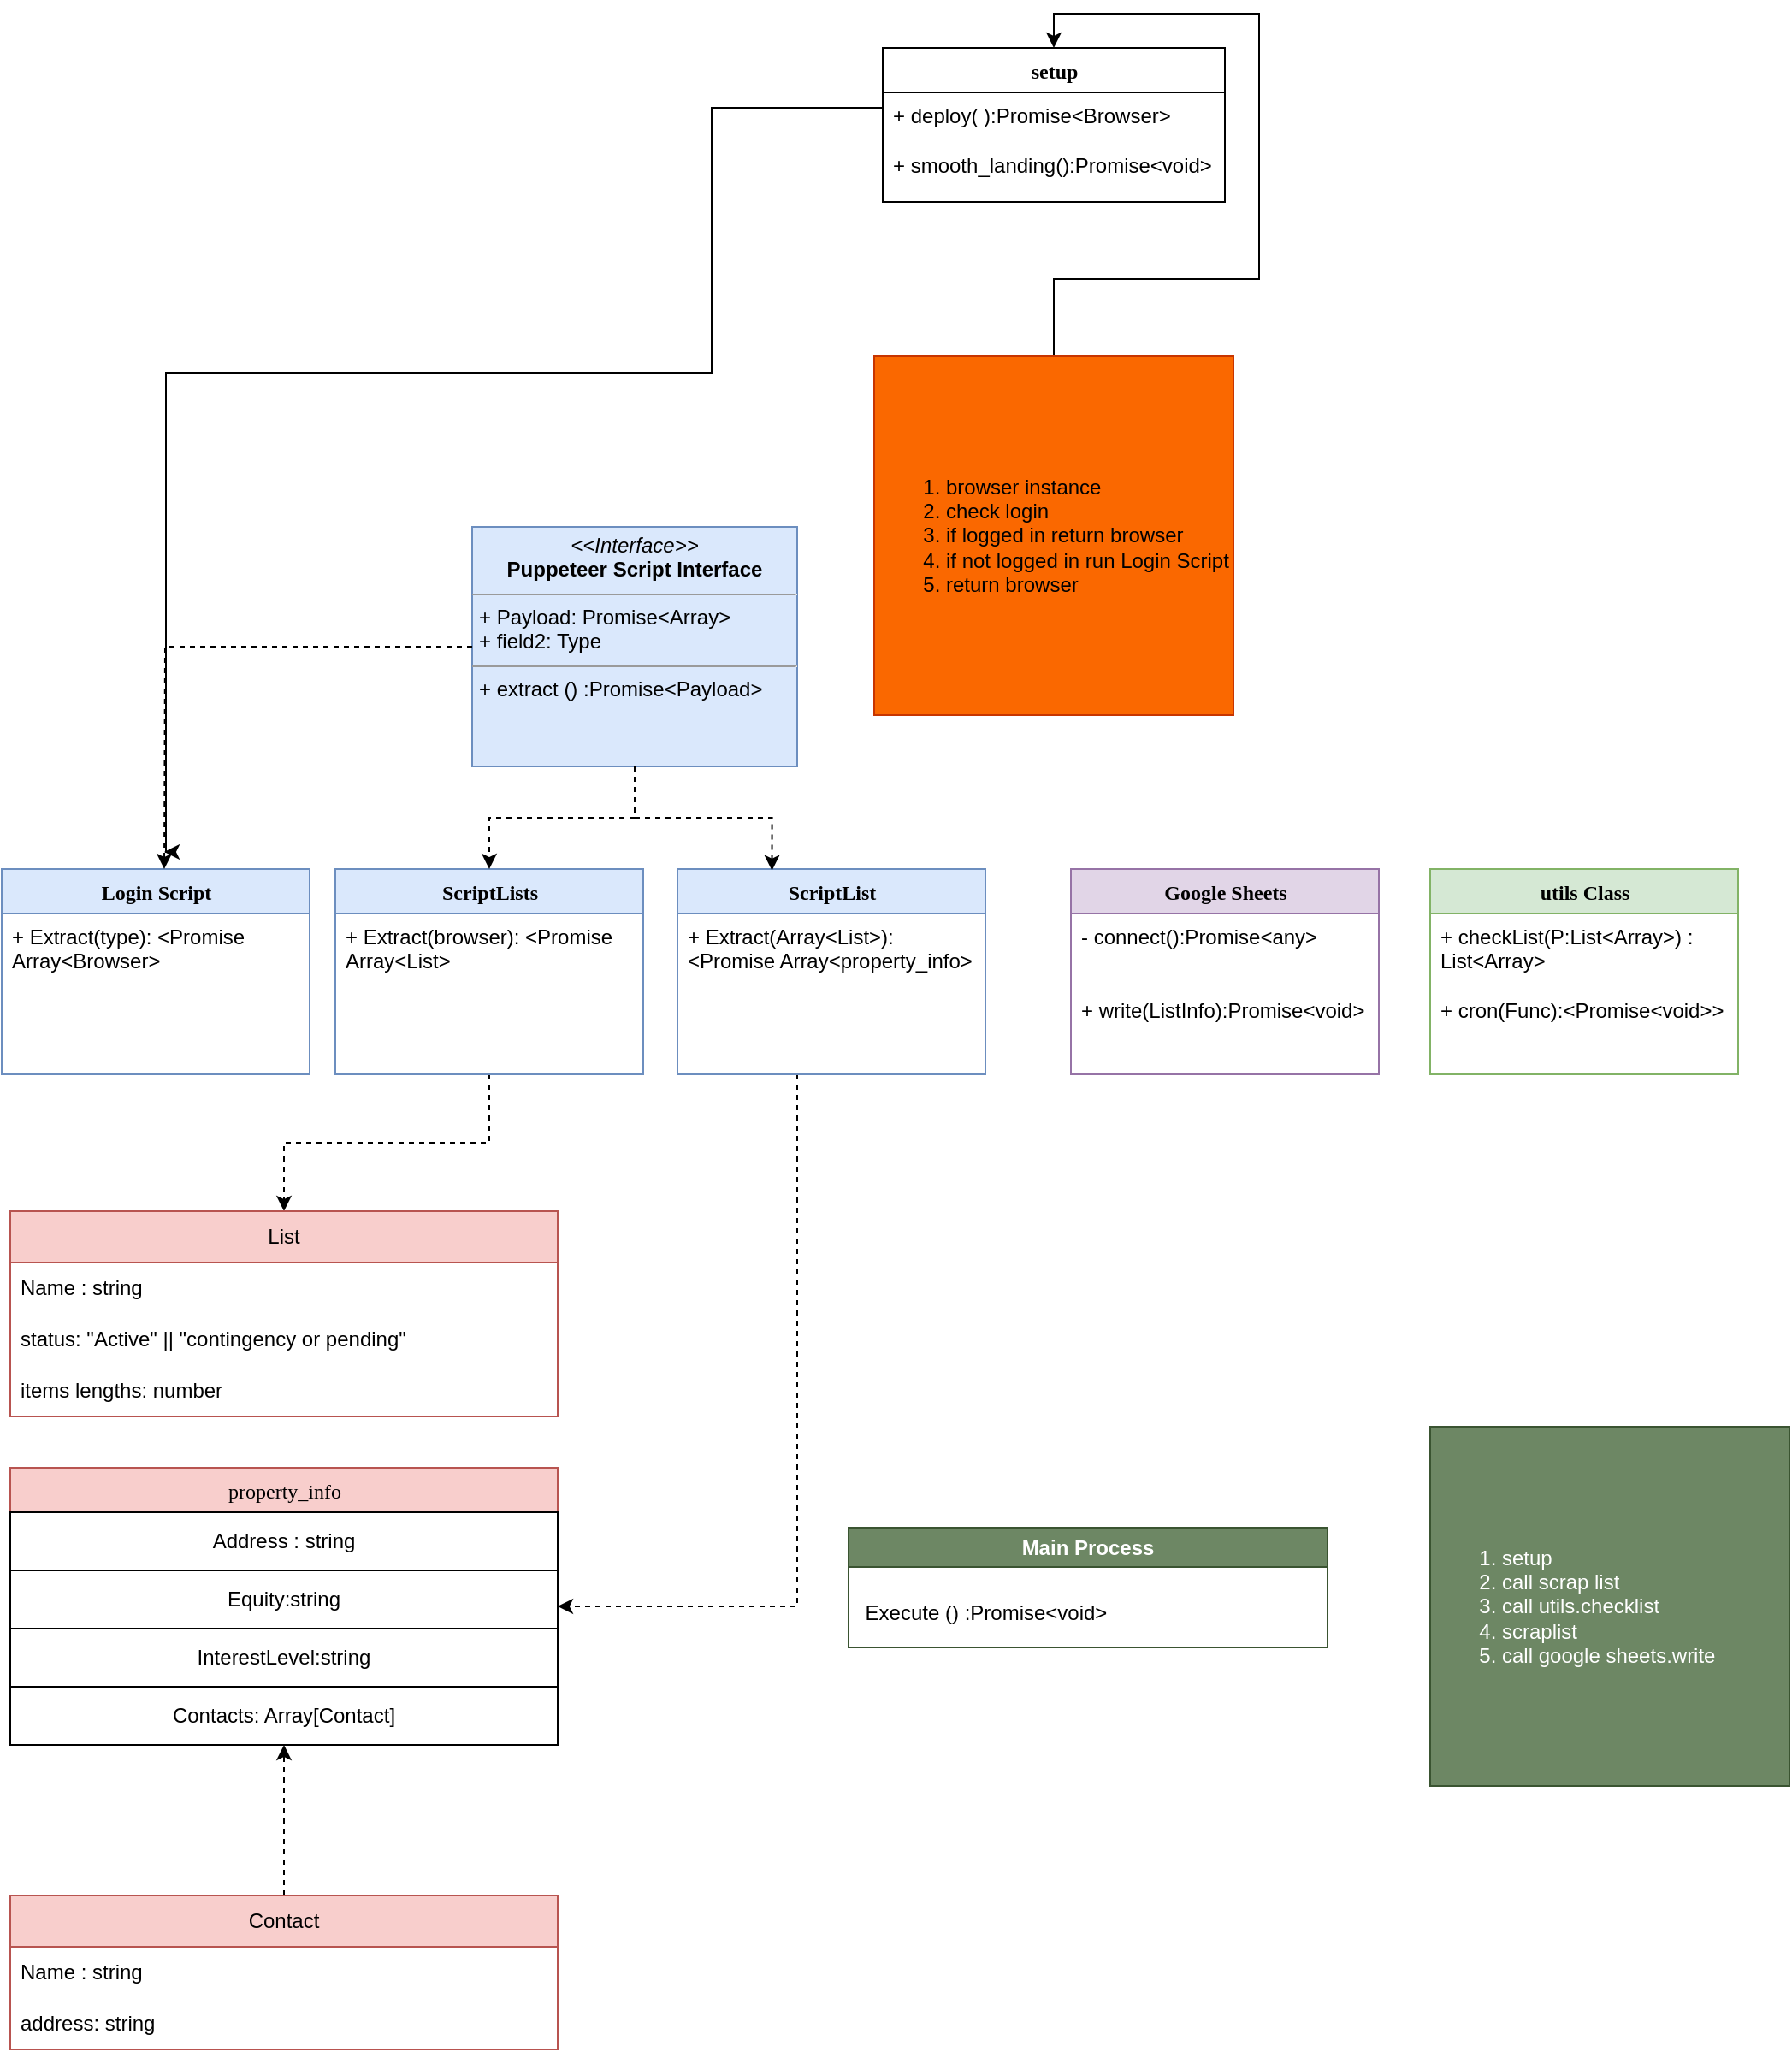 <mxfile version="24.7.17">
  <diagram name="Page-1" id="6133507b-19e7-1e82-6fc7-422aa6c4b21f">
    <mxGraphModel dx="2763" dy="2365" grid="1" gridSize="10" guides="1" tooltips="1" connect="1" arrows="1" fold="1" page="1" pageScale="1" pageWidth="1100" pageHeight="850" background="none" math="0" shadow="0">
      <root>
        <mxCell id="0" />
        <mxCell id="1" parent="0" />
        <mxCell id="hrAzMz9kFtenhOnaUR5V-56" style="edgeStyle=orthogonalEdgeStyle;rounded=0;orthogonalLoop=1;jettySize=auto;html=1;entryX=0.5;entryY=0;entryDx=0;entryDy=0;dashed=1;" edge="1" parent="1" source="hrAzMz9kFtenhOnaUR5V-2" target="hrAzMz9kFtenhOnaUR5V-31">
          <mxGeometry relative="1" as="geometry" />
        </mxCell>
        <mxCell id="hrAzMz9kFtenhOnaUR5V-2" value="ScriptLists" style="swimlane;html=1;fontStyle=1;align=center;verticalAlign=top;childLayout=stackLayout;horizontal=1;startSize=26;horizontalStack=0;resizeParent=1;resizeLast=0;collapsible=1;marginBottom=0;swimlaneFillColor=#ffffff;rounded=0;shadow=0;comic=0;labelBackgroundColor=none;strokeWidth=1;fillColor=#dae8fc;fontFamily=Verdana;fontSize=12;strokeColor=#6c8ebf;" vertex="1" parent="1">
          <mxGeometry x="220" y="40" width="180" height="120" as="geometry" />
        </mxCell>
        <mxCell id="hrAzMz9kFtenhOnaUR5V-3" value="+ Extract(browser): &amp;lt;Promise Array&amp;lt;List&amp;gt;" style="text;html=1;strokeColor=none;fillColor=none;align=left;verticalAlign=top;spacingLeft=4;spacingRight=4;whiteSpace=wrap;overflow=hidden;rotatable=0;points=[[0,0.5],[1,0.5]];portConstraint=eastwest;" vertex="1" parent="hrAzMz9kFtenhOnaUR5V-2">
          <mxGeometry y="26" width="180" height="54" as="geometry" />
        </mxCell>
        <mxCell id="hrAzMz9kFtenhOnaUR5V-57" style="edgeStyle=orthogonalEdgeStyle;rounded=0;orthogonalLoop=1;jettySize=auto;html=1;dashed=1;" edge="1" parent="1" source="hrAzMz9kFtenhOnaUR5V-4" target="hrAzMz9kFtenhOnaUR5V-23">
          <mxGeometry relative="1" as="geometry">
            <Array as="points">
              <mxPoint x="490" y="471" />
            </Array>
          </mxGeometry>
        </mxCell>
        <mxCell id="hrAzMz9kFtenhOnaUR5V-4" value="ScriptList" style="swimlane;html=1;fontStyle=1;align=center;verticalAlign=top;childLayout=stackLayout;horizontal=1;startSize=26;horizontalStack=0;resizeParent=1;resizeLast=0;collapsible=1;marginBottom=0;swimlaneFillColor=#ffffff;rounded=0;shadow=0;comic=0;labelBackgroundColor=none;strokeWidth=1;fillColor=#dae8fc;fontFamily=Verdana;fontSize=12;strokeColor=#6c8ebf;" vertex="1" parent="1">
          <mxGeometry x="420" y="40" width="180" height="120" as="geometry" />
        </mxCell>
        <mxCell id="hrAzMz9kFtenhOnaUR5V-5" value="+ Extract(Array&amp;lt;List&amp;gt;): &amp;lt;Promise Array&amp;lt;property_info&amp;gt;" style="text;html=1;strokeColor=none;fillColor=none;align=left;verticalAlign=top;spacingLeft=4;spacingRight=4;whiteSpace=wrap;overflow=hidden;rotatable=0;points=[[0,0.5],[1,0.5]];portConstraint=eastwest;" vertex="1" parent="hrAzMz9kFtenhOnaUR5V-4">
          <mxGeometry y="26" width="180" height="54" as="geometry" />
        </mxCell>
        <mxCell id="hrAzMz9kFtenhOnaUR5V-9" style="edgeStyle=orthogonalEdgeStyle;rounded=0;orthogonalLoop=1;jettySize=auto;html=1;entryX=0.5;entryY=0;entryDx=0;entryDy=0;dashed=1;" edge="1" parent="1" source="hrAzMz9kFtenhOnaUR5V-7" target="hrAzMz9kFtenhOnaUR5V-2">
          <mxGeometry relative="1" as="geometry" />
        </mxCell>
        <mxCell id="hrAzMz9kFtenhOnaUR5V-7" value="&lt;p style=&quot;margin:0px;margin-top:4px;text-align:center;&quot;&gt;&lt;i&gt;&amp;lt;&amp;lt;Interface&amp;gt;&amp;gt;&lt;/i&gt;&lt;br&gt;&lt;b&gt;Puppeteer Script Interface&lt;/b&gt;&lt;/p&gt;&lt;hr size=&quot;1&quot;&gt;&lt;p style=&quot;margin:0px;margin-left:4px;&quot;&gt;+ Payload: Promise&amp;lt;Array&amp;gt;&lt;br&gt;+ field2: Type&lt;/p&gt;&lt;hr size=&quot;1&quot;&gt;&lt;p style=&quot;margin:0px;margin-left:4px;&quot;&gt;+ extract () :Promise&amp;lt;Payload&amp;gt;&lt;/p&gt;" style="verticalAlign=top;align=left;overflow=fill;fontSize=12;fontFamily=Helvetica;html=1;rounded=0;shadow=0;comic=0;labelBackgroundColor=none;strokeWidth=1;fillColor=#dae8fc;strokeColor=#6c8ebf;" vertex="1" parent="1">
          <mxGeometry x="300" y="-160" width="190" height="140" as="geometry" />
        </mxCell>
        <mxCell id="hrAzMz9kFtenhOnaUR5V-8" style="edgeStyle=orthogonalEdgeStyle;rounded=0;orthogonalLoop=1;jettySize=auto;html=1;entryX=0.307;entryY=0.007;entryDx=0;entryDy=0;entryPerimeter=0;dashed=1;" edge="1" parent="1" source="hrAzMz9kFtenhOnaUR5V-7" target="hrAzMz9kFtenhOnaUR5V-4">
          <mxGeometry relative="1" as="geometry" />
        </mxCell>
        <mxCell id="hrAzMz9kFtenhOnaUR5V-12" value="Login Script" style="swimlane;html=1;fontStyle=1;align=center;verticalAlign=top;childLayout=stackLayout;horizontal=1;startSize=26;horizontalStack=0;resizeParent=1;resizeLast=0;collapsible=1;marginBottom=0;swimlaneFillColor=#ffffff;rounded=0;shadow=0;comic=0;labelBackgroundColor=none;strokeWidth=1;fillColor=#dae8fc;fontFamily=Verdana;fontSize=12;strokeColor=#6c8ebf;" vertex="1" parent="1">
          <mxGeometry x="25" y="40" width="180" height="120" as="geometry" />
        </mxCell>
        <mxCell id="hrAzMz9kFtenhOnaUR5V-13" value="+ Extract(type): &amp;lt;Promise Array&amp;lt;Browser&amp;gt;" style="text;html=1;strokeColor=none;fillColor=none;align=left;verticalAlign=top;spacingLeft=4;spacingRight=4;whiteSpace=wrap;overflow=hidden;rotatable=0;points=[[0,0.5],[1,0.5]];portConstraint=eastwest;" vertex="1" parent="hrAzMz9kFtenhOnaUR5V-12">
          <mxGeometry y="26" width="180" height="54" as="geometry" />
        </mxCell>
        <mxCell id="hrAzMz9kFtenhOnaUR5V-14" style="edgeStyle=orthogonalEdgeStyle;rounded=0;orthogonalLoop=1;jettySize=auto;html=1;entryX=0.5;entryY=0;entryDx=0;entryDy=0;dashed=1;exitX=0;exitY=0.5;exitDx=0;exitDy=0;" edge="1" parent="1" source="hrAzMz9kFtenhOnaUR5V-7">
          <mxGeometry relative="1" as="geometry">
            <mxPoint x="205" y="-20" as="sourcePoint" />
            <mxPoint x="120" y="40" as="targetPoint" />
          </mxGeometry>
        </mxCell>
        <mxCell id="hrAzMz9kFtenhOnaUR5V-15" value="Google Sheets" style="swimlane;html=1;fontStyle=1;align=center;verticalAlign=top;childLayout=stackLayout;horizontal=1;startSize=26;horizontalStack=0;resizeParent=1;resizeLast=0;collapsible=1;marginBottom=0;swimlaneFillColor=#ffffff;rounded=0;shadow=0;comic=0;labelBackgroundColor=none;strokeWidth=1;fillColor=#e1d5e7;fontFamily=Verdana;fontSize=12;strokeColor=#9673a6;" vertex="1" parent="1">
          <mxGeometry x="650" y="40" width="180" height="120" as="geometry" />
        </mxCell>
        <mxCell id="hrAzMz9kFtenhOnaUR5V-16" value="- connect():Promise&amp;lt;any&amp;gt;&lt;div&gt;&lt;br&gt;&lt;/div&gt;&lt;div&gt;&lt;br&gt;&lt;/div&gt;&lt;div&gt;+ write(ListInfo):Promise&amp;lt;void&amp;gt;&lt;/div&gt;" style="text;html=1;strokeColor=none;fillColor=none;align=left;verticalAlign=top;spacingLeft=4;spacingRight=4;whiteSpace=wrap;overflow=hidden;rotatable=0;points=[[0,0.5],[1,0.5]];portConstraint=eastwest;" vertex="1" parent="hrAzMz9kFtenhOnaUR5V-15">
          <mxGeometry y="26" width="180" height="94" as="geometry" />
        </mxCell>
        <mxCell id="hrAzMz9kFtenhOnaUR5V-18" value="utils Class" style="swimlane;html=1;fontStyle=1;align=center;verticalAlign=top;childLayout=stackLayout;horizontal=1;startSize=26;horizontalStack=0;resizeParent=1;resizeLast=0;collapsible=1;marginBottom=0;swimlaneFillColor=#ffffff;rounded=0;shadow=0;comic=0;labelBackgroundColor=none;strokeWidth=1;fillColor=#d5e8d4;fontFamily=Verdana;fontSize=12;strokeColor=#82b366;" vertex="1" parent="1">
          <mxGeometry x="860" y="40" width="180" height="120" as="geometry" />
        </mxCell>
        <mxCell id="hrAzMz9kFtenhOnaUR5V-19" value="+ checkList(P:List&amp;lt;Array&amp;gt;) : List&amp;lt;Array&amp;gt;&amp;nbsp;&lt;div&gt;&lt;br&gt;&lt;/div&gt;&lt;div&gt;+ cron(Func):&amp;lt;Promise&amp;lt;void&amp;gt;&amp;gt;&lt;/div&gt;" style="text;html=1;strokeColor=none;fillColor=none;align=left;verticalAlign=top;spacingLeft=4;spacingRight=4;whiteSpace=wrap;overflow=hidden;rotatable=0;points=[[0,0.5],[1,0.5]];portConstraint=eastwest;" vertex="1" parent="hrAzMz9kFtenhOnaUR5V-18">
          <mxGeometry y="26" width="180" height="94" as="geometry" />
        </mxCell>
        <mxCell id="hrAzMz9kFtenhOnaUR5V-23" value="property_info" style="swimlane;html=1;fontStyle=0;align=center;verticalAlign=top;childLayout=stackLayout;horizontal=1;startSize=26;horizontalStack=0;resizeParent=1;resizeLast=0;collapsible=1;marginBottom=0;swimlaneFillColor=#ffffff;rounded=0;shadow=0;comic=0;labelBackgroundColor=none;strokeWidth=1;fillColor=#f8cecc;fontFamily=Verdana;fontSize=12;strokeColor=#b85450;" vertex="1" parent="1">
          <mxGeometry x="30" y="390" width="320" height="162" as="geometry" />
        </mxCell>
        <mxCell id="hrAzMz9kFtenhOnaUR5V-42" value="Address : string" style="rounded=0;whiteSpace=wrap;html=1;" vertex="1" parent="hrAzMz9kFtenhOnaUR5V-23">
          <mxGeometry y="26" width="320" height="34" as="geometry" />
        </mxCell>
        <mxCell id="hrAzMz9kFtenhOnaUR5V-39" value="Equity:string" style="rounded=0;whiteSpace=wrap;html=1;" vertex="1" parent="hrAzMz9kFtenhOnaUR5V-23">
          <mxGeometry y="60" width="320" height="34" as="geometry" />
        </mxCell>
        <mxCell id="hrAzMz9kFtenhOnaUR5V-40" value="InterestLevel:string" style="rounded=0;whiteSpace=wrap;html=1;" vertex="1" parent="hrAzMz9kFtenhOnaUR5V-23">
          <mxGeometry y="94" width="320" height="34" as="geometry" />
        </mxCell>
        <mxCell id="hrAzMz9kFtenhOnaUR5V-41" value="Contacts: Array[Contact]" style="rounded=0;whiteSpace=wrap;html=1;" vertex="1" parent="hrAzMz9kFtenhOnaUR5V-23">
          <mxGeometry y="128" width="320" height="34" as="geometry" />
        </mxCell>
        <mxCell id="hrAzMz9kFtenhOnaUR5V-31" value="List" style="swimlane;fontStyle=0;childLayout=stackLayout;horizontal=1;startSize=30;horizontalStack=0;resizeParent=1;resizeParentMax=0;resizeLast=0;collapsible=1;marginBottom=0;whiteSpace=wrap;html=1;fillColor=#f8cecc;strokeColor=#b85450;" vertex="1" parent="1">
          <mxGeometry x="30" y="240" width="320" height="120" as="geometry" />
        </mxCell>
        <mxCell id="hrAzMz9kFtenhOnaUR5V-32" value="Name : string" style="text;strokeColor=none;fillColor=none;align=left;verticalAlign=middle;spacingLeft=4;spacingRight=4;overflow=hidden;points=[[0,0.5],[1,0.5]];portConstraint=eastwest;rotatable=0;whiteSpace=wrap;html=1;" vertex="1" parent="hrAzMz9kFtenhOnaUR5V-31">
          <mxGeometry y="30" width="320" height="30" as="geometry" />
        </mxCell>
        <mxCell id="hrAzMz9kFtenhOnaUR5V-33" value="status: &quot;Active&quot; || &quot;contingency or pending&quot;" style="text;strokeColor=none;fillColor=none;align=left;verticalAlign=middle;spacingLeft=4;spacingRight=4;overflow=hidden;points=[[0,0.5],[1,0.5]];portConstraint=eastwest;rotatable=0;whiteSpace=wrap;html=1;" vertex="1" parent="hrAzMz9kFtenhOnaUR5V-31">
          <mxGeometry y="60" width="320" height="30" as="geometry" />
        </mxCell>
        <mxCell id="hrAzMz9kFtenhOnaUR5V-34" value="items lengths: number" style="text;strokeColor=none;fillColor=none;align=left;verticalAlign=middle;spacingLeft=4;spacingRight=4;overflow=hidden;points=[[0,0.5],[1,0.5]];portConstraint=eastwest;rotatable=0;whiteSpace=wrap;html=1;" vertex="1" parent="hrAzMz9kFtenhOnaUR5V-31">
          <mxGeometry y="90" width="320" height="30" as="geometry" />
        </mxCell>
        <mxCell id="hrAzMz9kFtenhOnaUR5V-58" style="edgeStyle=orthogonalEdgeStyle;rounded=0;orthogonalLoop=1;jettySize=auto;html=1;exitX=0.5;exitY=0;exitDx=0;exitDy=0;entryX=0.5;entryY=1;entryDx=0;entryDy=0;dashed=1;" edge="1" parent="1" source="hrAzMz9kFtenhOnaUR5V-43" target="hrAzMz9kFtenhOnaUR5V-41">
          <mxGeometry relative="1" as="geometry" />
        </mxCell>
        <mxCell id="hrAzMz9kFtenhOnaUR5V-43" value="Contact" style="swimlane;fontStyle=0;childLayout=stackLayout;horizontal=1;startSize=30;horizontalStack=0;resizeParent=1;resizeParentMax=0;resizeLast=0;collapsible=1;marginBottom=0;whiteSpace=wrap;html=1;fillColor=#f8cecc;strokeColor=#b85450;" vertex="1" parent="1">
          <mxGeometry x="30" y="640" width="320" height="90" as="geometry" />
        </mxCell>
        <mxCell id="hrAzMz9kFtenhOnaUR5V-44" value="Name : string" style="text;strokeColor=none;fillColor=none;align=left;verticalAlign=middle;spacingLeft=4;spacingRight=4;overflow=hidden;points=[[0,0.5],[1,0.5]];portConstraint=eastwest;rotatable=0;whiteSpace=wrap;html=1;" vertex="1" parent="hrAzMz9kFtenhOnaUR5V-43">
          <mxGeometry y="30" width="320" height="30" as="geometry" />
        </mxCell>
        <mxCell id="hrAzMz9kFtenhOnaUR5V-45" value="address: string" style="text;strokeColor=none;fillColor=none;align=left;verticalAlign=middle;spacingLeft=4;spacingRight=4;overflow=hidden;points=[[0,0.5],[1,0.5]];portConstraint=eastwest;rotatable=0;whiteSpace=wrap;html=1;" vertex="1" parent="hrAzMz9kFtenhOnaUR5V-43">
          <mxGeometry y="60" width="320" height="30" as="geometry" />
        </mxCell>
        <mxCell id="hrAzMz9kFtenhOnaUR5V-53" style="edgeStyle=orthogonalEdgeStyle;rounded=0;orthogonalLoop=1;jettySize=auto;html=1;" edge="1" parent="1" source="hrAzMz9kFtenhOnaUR5V-47">
          <mxGeometry relative="1" as="geometry">
            <mxPoint x="120" y="30" as="targetPoint" />
            <Array as="points">
              <mxPoint x="440" y="-405" />
              <mxPoint x="440" y="-250" />
              <mxPoint x="121" y="-250" />
              <mxPoint x="121" y="30" />
            </Array>
          </mxGeometry>
        </mxCell>
        <mxCell id="hrAzMz9kFtenhOnaUR5V-47" value="setup" style="swimlane;html=1;fontStyle=1;align=center;verticalAlign=top;childLayout=stackLayout;horizontal=1;startSize=26;horizontalStack=0;resizeParent=1;resizeLast=0;collapsible=1;marginBottom=0;swimlaneFillColor=#ffffff;rounded=0;shadow=0;comic=0;labelBackgroundColor=none;strokeWidth=1;fontFamily=Verdana;fontSize=12" vertex="1" parent="1">
          <mxGeometry x="540" y="-440" width="200" height="90" as="geometry" />
        </mxCell>
        <mxCell id="hrAzMz9kFtenhOnaUR5V-48" value="+ deploy( ):Promise&amp;lt;Browser&amp;gt;&lt;div&gt;&lt;br&gt;&lt;/div&gt;&lt;div&gt;+ smooth_landing():Promise&amp;lt;void&amp;gt;&lt;/div&gt;" style="text;html=1;strokeColor=none;fillColor=none;align=left;verticalAlign=top;spacingLeft=4;spacingRight=4;whiteSpace=wrap;overflow=hidden;rotatable=0;points=[[0,0.5],[1,0.5]];portConstraint=eastwest;" vertex="1" parent="hrAzMz9kFtenhOnaUR5V-47">
          <mxGeometry y="26" width="200" height="64" as="geometry" />
        </mxCell>
        <mxCell id="hrAzMz9kFtenhOnaUR5V-64" style="edgeStyle=orthogonalEdgeStyle;rounded=0;orthogonalLoop=1;jettySize=auto;html=1;entryX=0.5;entryY=0;entryDx=0;entryDy=0;" edge="1" parent="1" source="hrAzMz9kFtenhOnaUR5V-50" target="hrAzMz9kFtenhOnaUR5V-47">
          <mxGeometry relative="1" as="geometry" />
        </mxCell>
        <mxCell id="hrAzMz9kFtenhOnaUR5V-50" value="&lt;ol&gt;&lt;li&gt;browser instance&amp;nbsp;&lt;/li&gt;&lt;li&gt;check login&lt;/li&gt;&lt;li&gt;if logged in return browser&amp;nbsp;&lt;/li&gt;&lt;li&gt;if not logged in run Login Script&lt;/li&gt;&lt;li&gt;return browser&amp;nbsp;&lt;/li&gt;&lt;/ol&gt;" style="whiteSpace=wrap;html=1;aspect=fixed;align=left;fillColor=#fa6800;fontColor=#000000;strokeColor=#C73500;" vertex="1" parent="1">
          <mxGeometry x="535" y="-260" width="210" height="210" as="geometry" />
        </mxCell>
        <mxCell id="hrAzMz9kFtenhOnaUR5V-59" value="Main Process" style="swimlane;whiteSpace=wrap;html=1;fillColor=#6d8764;fontColor=#ffffff;strokeColor=#3A5431;" vertex="1" parent="1">
          <mxGeometry x="520" y="425" width="280" height="70" as="geometry" />
        </mxCell>
        <mxCell id="hrAzMz9kFtenhOnaUR5V-60" value="Execute () :Promise&amp;lt;void&amp;gt;" style="text;html=1;align=center;verticalAlign=middle;resizable=0;points=[];autosize=1;strokeColor=none;fillColor=none;" vertex="1" parent="hrAzMz9kFtenhOnaUR5V-59">
          <mxGeometry y="35" width="160" height="30" as="geometry" />
        </mxCell>
        <mxCell id="hrAzMz9kFtenhOnaUR5V-61" value="&lt;ol&gt;&lt;li&gt;setup&amp;nbsp;&lt;/li&gt;&lt;li&gt;call scrap list&amp;nbsp;&lt;/li&gt;&lt;li&gt;call utils.checklist&amp;nbsp;&lt;/li&gt;&lt;li&gt;scraplist&lt;/li&gt;&lt;li&gt;call google sheets.write&amp;nbsp;&lt;/li&gt;&lt;/ol&gt;" style="whiteSpace=wrap;html=1;aspect=fixed;align=left;fillColor=#6d8764;fontColor=#ffffff;strokeColor=#3A5431;" vertex="1" parent="1">
          <mxGeometry x="860" y="366" width="210" height="210" as="geometry" />
        </mxCell>
      </root>
    </mxGraphModel>
  </diagram>
</mxfile>
